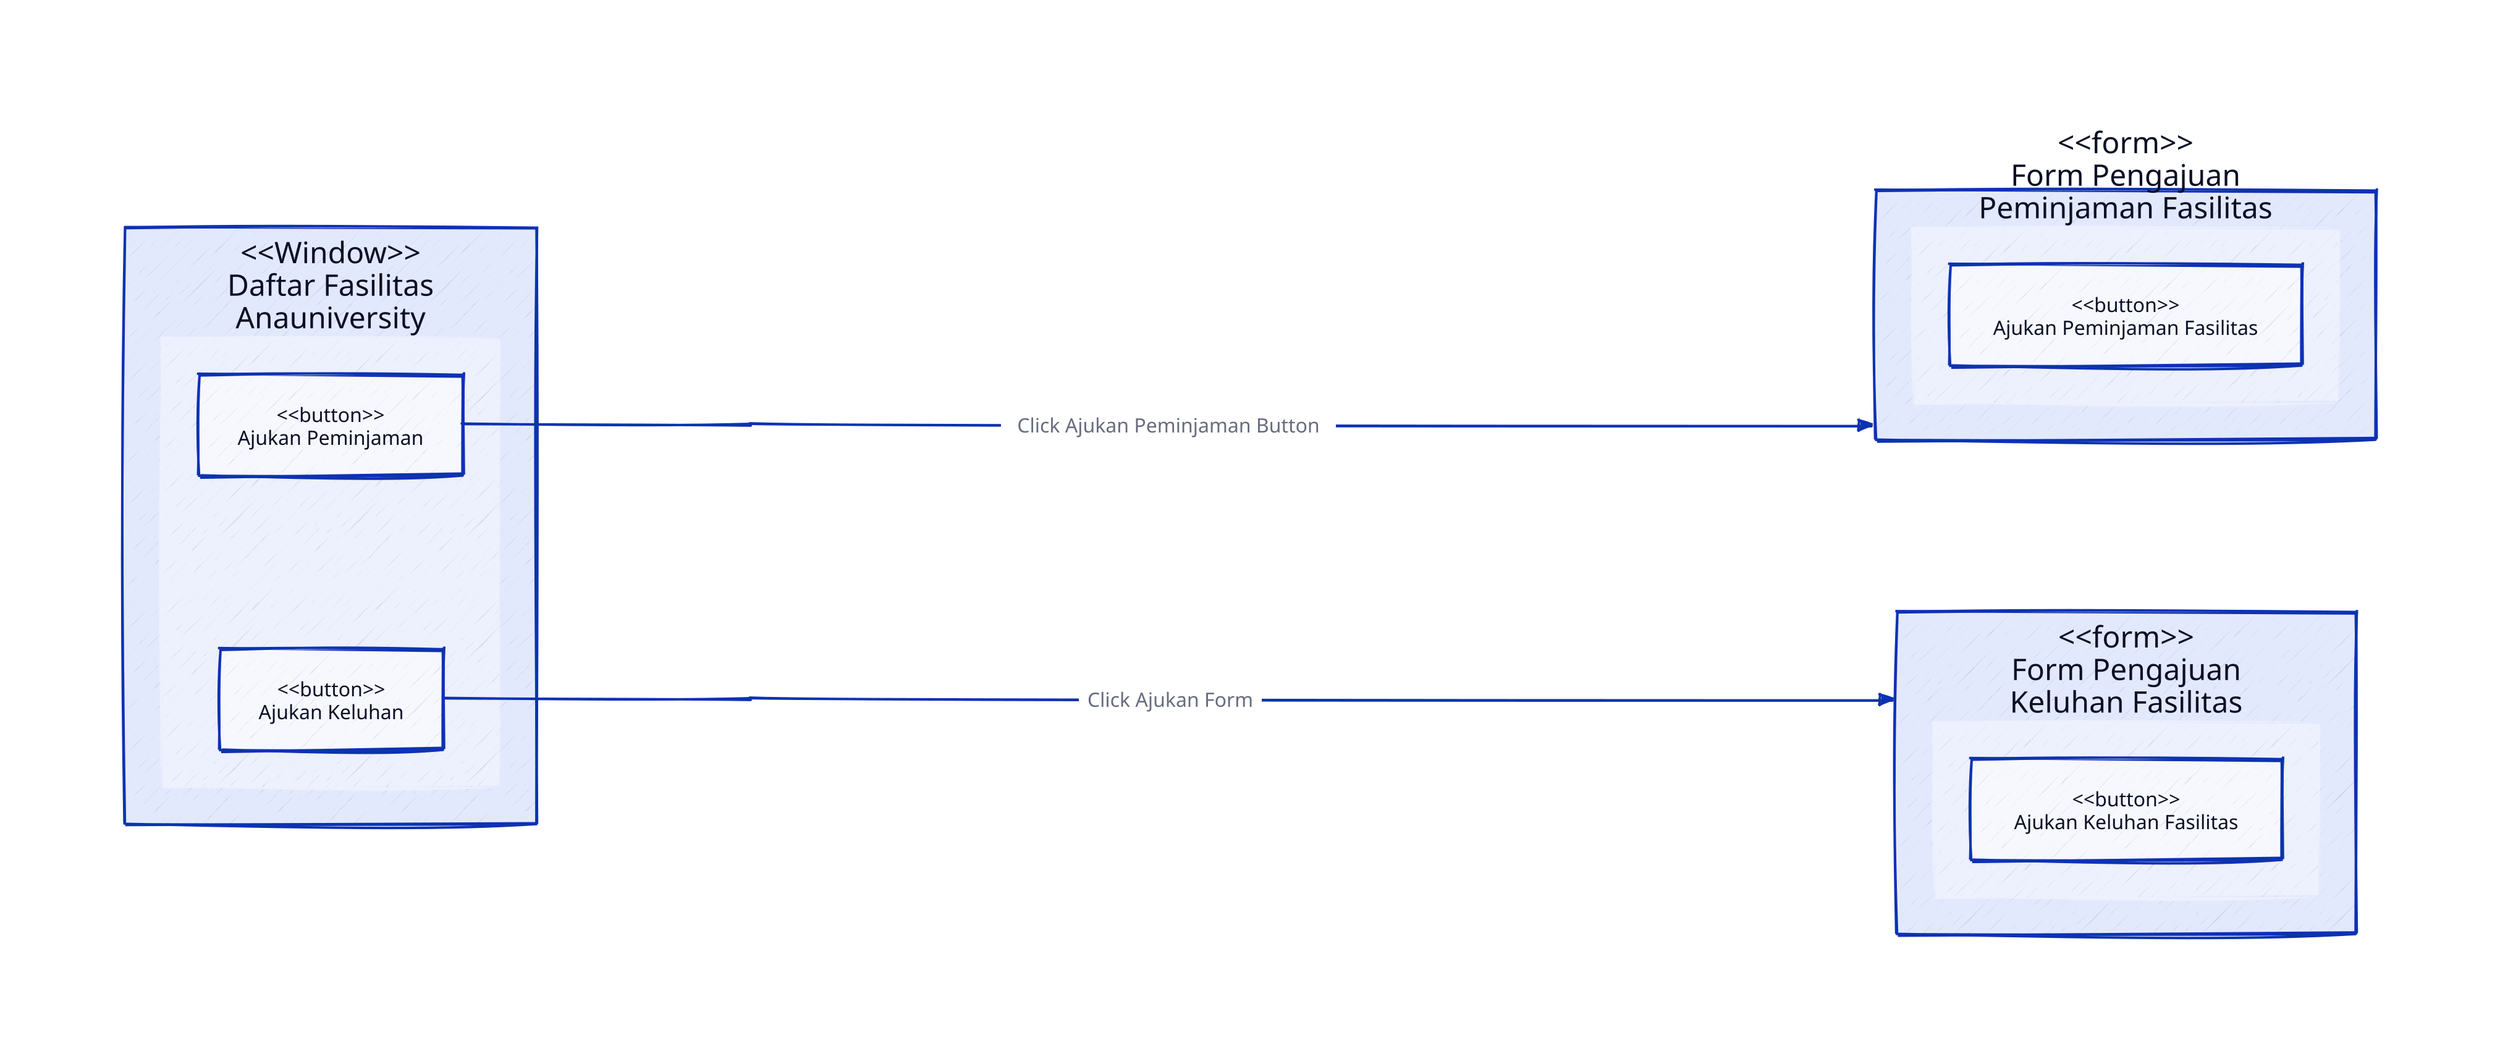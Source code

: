 direction: right
vars: {
  d2-config: {
    sketch: true
  }
}

Daftar Fasilitas Anauniversity: {
  "<<Window>>\n Daftar Fasilitas \nAnauniversity": {
    "<<button>>\n Ajukan Keluhan"
    "<<button>>\n Ajukan Peminjaman"

    style: {
      stroke-width: 0
    }
  }
  label: ""
}

Form Peminjaman Fasilitas: {
  label: ""
  "<<form>> \nForm Pengajuan \nPeminjaman Fasilitas": {
    "<<button>>\n Ajukan Peminjaman Fasilitas"
    style: {
      stroke-width: 0
    }
  }
}

Form Keluhan Fasilitas: {
  label: ""
  "<<form>> \nForm Pengajuan \nKeluhan Fasilitas": {
    "<<button>>\n Ajukan Keluhan Fasilitas"
    style: {
      stroke-width: 0
    }
  }
}

Daftar Fasilitas Anauniversity."<<Window>>\n Daftar Fasilitas \nAnauniversity"."<<button>>\n Ajukan Peminjaman" -> Form Peminjaman Fasilitas : Click Ajukan Peminjaman Button

Daftar Fasilitas Anauniversity."<<Window>>\n Daftar Fasilitas \nAnauniversity"."<<button>>\n Ajukan Keluhan" -> Form Keluhan Fasilitas : Click Ajukan Form